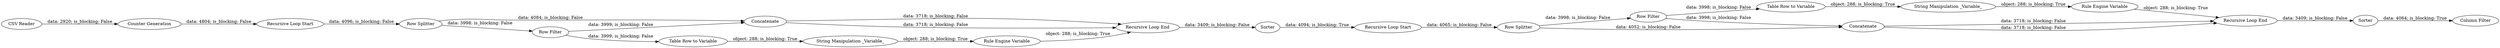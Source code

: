 digraph {
	"6993190117608383797_24" [label=Sorter]
	"6993190117608383797_22" [label="String Manipulation _Variable_"]
	"6993190117608383797_25" [label="Counter Generation"]
	"6993190117608383797_8" [label="Row Splitter"]
	"6993190117608383797_21" [label="Recursive Loop End"]
	"6993190117608383797_6" [label="CSV Reader"]
	"6993190117608383797_18" [label="Row Filter"]
	"6993190117608383797_17" [label="Row Splitter"]
	"6993190117608383797_10" [label=Concatenate]
	"6993190117608383797_19" [label=Concatenate]
	"6993190117608383797_23" [label="Rule Engine Variable"]
	"6993190117608383797_9" [label="Row Filter"]
	"6993190117608383797_7" [label="Recursive Loop Start"]
	"6993190117608383797_20" [label="Table Row to Variable"]
	"6993190117608383797_12" [label="Recursive Loop End"]
	"6993190117608383797_16" [label="Recursive Loop Start"]
	"6993190117608383797_27" [label="Column Filter"]
	"6993190117608383797_14" [label="Rule Engine Variable"]
	"6993190117608383797_26" [label=Sorter]
	"6993190117608383797_11" [label="Table Row to Variable"]
	"6993190117608383797_13" [label="String Manipulation _Variable_"]
	"6993190117608383797_10" -> "6993190117608383797_12" [label="data: 3718; is_blocking: False"]
	"6993190117608383797_13" -> "6993190117608383797_14" [label="object: 288; is_blocking: True"]
	"6993190117608383797_9" -> "6993190117608383797_11" [label="data: 3999; is_blocking: False"]
	"6993190117608383797_17" -> "6993190117608383797_18" [label="data: 3998; is_blocking: False"]
	"6993190117608383797_8" -> "6993190117608383797_9" [label="data: 3998; is_blocking: False"]
	"6993190117608383797_9" -> "6993190117608383797_10" [label="data: 3999; is_blocking: False"]
	"6993190117608383797_18" -> "6993190117608383797_20" [label="data: 3998; is_blocking: False"]
	"6993190117608383797_11" -> "6993190117608383797_13" [label="object: 288; is_blocking: True"]
	"6993190117608383797_26" -> "6993190117608383797_27" [label="data: 4064; is_blocking: True"]
	"6993190117608383797_19" -> "6993190117608383797_21" [label="data: 3718; is_blocking: False"]
	"6993190117608383797_14" -> "6993190117608383797_12" [label="object: 288; is_blocking: True"]
	"6993190117608383797_21" -> "6993190117608383797_26" [label="data: 3409; is_blocking: False"]
	"6993190117608383797_25" -> "6993190117608383797_7" [label="data: 4804; is_blocking: False"]
	"6993190117608383797_16" -> "6993190117608383797_17" [label="data: 4065; is_blocking: False"]
	"6993190117608383797_6" -> "6993190117608383797_25" [label="data: 2920; is_blocking: False"]
	"6993190117608383797_19" -> "6993190117608383797_21" [label="data: 3718; is_blocking: False"]
	"6993190117608383797_23" -> "6993190117608383797_21" [label="object: 288; is_blocking: True"]
	"6993190117608383797_22" -> "6993190117608383797_23" [label="object: 288; is_blocking: True"]
	"6993190117608383797_12" -> "6993190117608383797_24" [label="data: 3409; is_blocking: False"]
	"6993190117608383797_18" -> "6993190117608383797_19" [label="data: 3998; is_blocking: False"]
	"6993190117608383797_17" -> "6993190117608383797_19" [label="data: 4052; is_blocking: False"]
	"6993190117608383797_8" -> "6993190117608383797_10" [label="data: 4084; is_blocking: False"]
	"6993190117608383797_24" -> "6993190117608383797_16" [label="data: 4094; is_blocking: True"]
	"6993190117608383797_10" -> "6993190117608383797_12" [label="data: 3718; is_blocking: False"]
	"6993190117608383797_20" -> "6993190117608383797_22" [label="object: 288; is_blocking: True"]
	"6993190117608383797_7" -> "6993190117608383797_8" [label="data: 4096; is_blocking: False"]
	rankdir=LR
}
